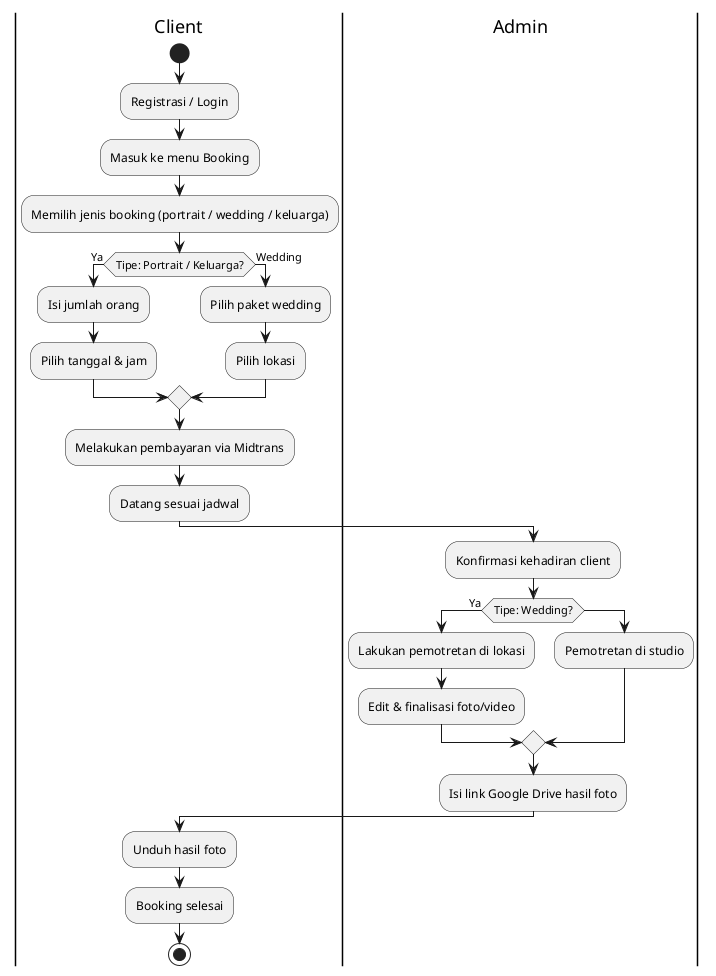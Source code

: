 @startuml
|Client|
start
:Registrasi / Login;
:Masuk ke menu Booking;
:Memilih jenis booking (portrait / wedding / keluarga);

if (Tipe: Portrait / Keluarga?) then (Ya)
  :Isi jumlah orang;
  :Pilih tanggal & jam;
else (Wedding)
  :Pilih paket wedding;
  :Pilih lokasi;
endif

:Melakukan pembayaran via Midtrans;

:Datang sesuai jadwal;
|Admin|
:Konfirmasi kehadiran client;

if (Tipe: Wedding?) then (Ya)
  :Lakukan pemotretan di lokasi;
  :Edit & finalisasi foto/video;
else
  :Pemotretan di studio;
endif

:Isi link Google Drive hasil foto;

|Client|
:Unduh hasil foto;
:Booking selesai;
stop
@enduml